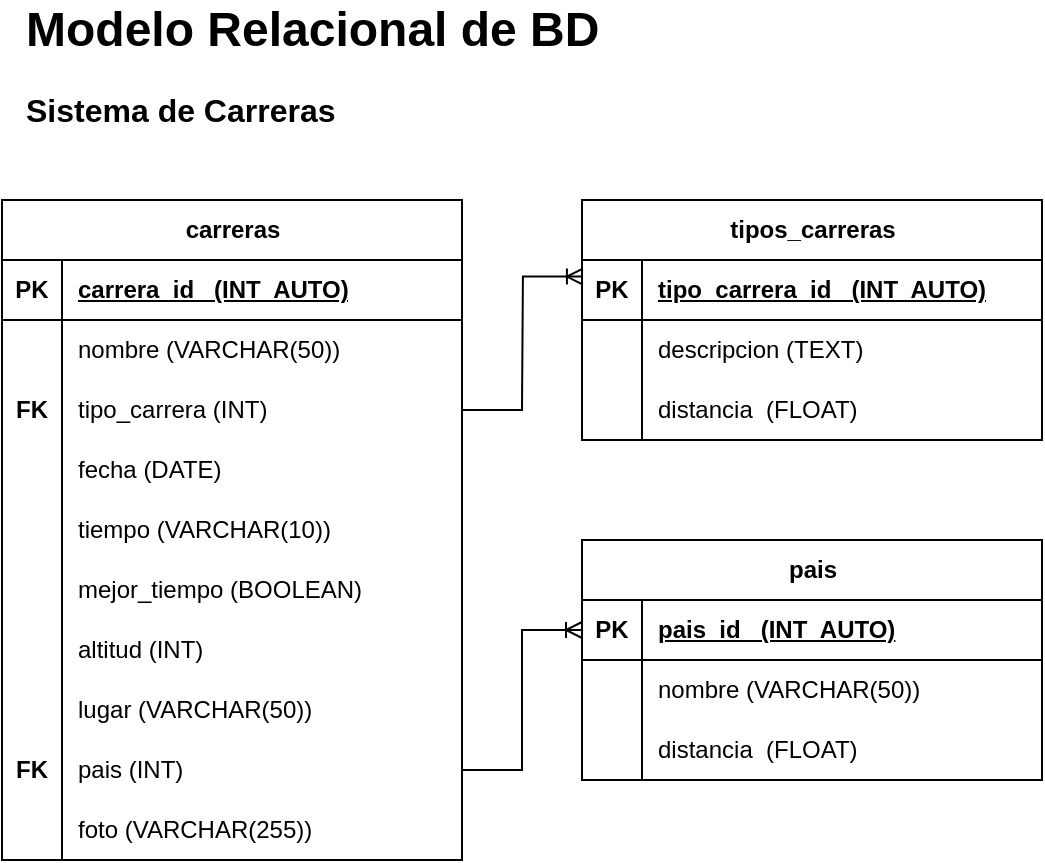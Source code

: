 <mxfile version="21.0.6" type="device"><diagram name="Página-1" id="jDg8YlMtFkrf0TcMEqTd"><mxGraphModel dx="1145" dy="639" grid="1" gridSize="10" guides="1" tooltips="1" connect="1" arrows="1" fold="1" page="1" pageScale="1" pageWidth="400" pageHeight="200" math="0" shadow="0"><root><mxCell id="0"/><mxCell id="1" parent="0"/><mxCell id="h55tZhSMLjE9AP8lGuAv-1" value="&lt;b&gt;&lt;font style=&quot;font-size: 24px;&quot;&gt;Modelo Relacional de BD&lt;/font&gt;&lt;/b&gt;" style="text;strokeColor=none;align=left;fillColor=none;html=1;verticalAlign=middle;whiteSpace=wrap;rounded=0;" parent="1" vertex="1"><mxGeometry x="20" y="20" width="320" height="30" as="geometry"/></mxCell><mxCell id="9p4zTRKNI-h3ZDQl0jaW-2" value="&lt;b&gt;&lt;font style=&quot;font-size: 16px;&quot;&gt;Sistema de Carreras&lt;/font&gt;&lt;/b&gt;" style="text;strokeColor=none;align=left;fillColor=none;html=1;verticalAlign=middle;whiteSpace=wrap;rounded=0;" vertex="1" parent="1"><mxGeometry x="20" y="60" width="320" height="30" as="geometry"/></mxCell><mxCell id="9p4zTRKNI-h3ZDQl0jaW-3" value="carreras" style="shape=table;startSize=30;container=1;collapsible=1;childLayout=tableLayout;fixedRows=1;rowLines=0;fontStyle=1;align=center;resizeLast=1;html=1;" vertex="1" parent="1"><mxGeometry x="10" y="120" width="230" height="330" as="geometry"/></mxCell><mxCell id="9p4zTRKNI-h3ZDQl0jaW-4" value="" style="shape=tableRow;horizontal=0;startSize=0;swimlaneHead=0;swimlaneBody=0;fillColor=none;collapsible=0;dropTarget=0;points=[[0,0.5],[1,0.5]];portConstraint=eastwest;top=0;left=0;right=0;bottom=1;" vertex="1" parent="9p4zTRKNI-h3ZDQl0jaW-3"><mxGeometry y="30" width="230" height="30" as="geometry"/></mxCell><mxCell id="9p4zTRKNI-h3ZDQl0jaW-5" value="PK" style="shape=partialRectangle;connectable=0;fillColor=none;top=0;left=0;bottom=0;right=0;fontStyle=1;overflow=hidden;whiteSpace=wrap;html=1;" vertex="1" parent="9p4zTRKNI-h3ZDQl0jaW-4"><mxGeometry width="30" height="30" as="geometry"><mxRectangle width="30" height="30" as="alternateBounds"/></mxGeometry></mxCell><mxCell id="9p4zTRKNI-h3ZDQl0jaW-6" value="carrera_id&amp;nbsp; &amp;nbsp;(INT&amp;nbsp; AUTO)" style="shape=partialRectangle;connectable=0;fillColor=none;top=0;left=0;bottom=0;right=0;align=left;spacingLeft=6;fontStyle=5;overflow=hidden;whiteSpace=wrap;html=1;" vertex="1" parent="9p4zTRKNI-h3ZDQl0jaW-4"><mxGeometry x="30" width="200" height="30" as="geometry"><mxRectangle width="200" height="30" as="alternateBounds"/></mxGeometry></mxCell><mxCell id="9p4zTRKNI-h3ZDQl0jaW-7" value="" style="shape=tableRow;horizontal=0;startSize=0;swimlaneHead=0;swimlaneBody=0;fillColor=none;collapsible=0;dropTarget=0;points=[[0,0.5],[1,0.5]];portConstraint=eastwest;top=0;left=0;right=0;bottom=0;" vertex="1" parent="9p4zTRKNI-h3ZDQl0jaW-3"><mxGeometry y="60" width="230" height="30" as="geometry"/></mxCell><mxCell id="9p4zTRKNI-h3ZDQl0jaW-8" value="" style="shape=partialRectangle;connectable=0;fillColor=none;top=0;left=0;bottom=0;right=0;editable=1;overflow=hidden;whiteSpace=wrap;html=1;" vertex="1" parent="9p4zTRKNI-h3ZDQl0jaW-7"><mxGeometry width="30" height="30" as="geometry"><mxRectangle width="30" height="30" as="alternateBounds"/></mxGeometry></mxCell><mxCell id="9p4zTRKNI-h3ZDQl0jaW-9" value="nombre (VARCHAR(50))" style="shape=partialRectangle;connectable=0;fillColor=none;top=0;left=0;bottom=0;right=0;align=left;spacingLeft=6;overflow=hidden;whiteSpace=wrap;html=1;" vertex="1" parent="9p4zTRKNI-h3ZDQl0jaW-7"><mxGeometry x="30" width="200" height="30" as="geometry"><mxRectangle width="200" height="30" as="alternateBounds"/></mxGeometry></mxCell><mxCell id="9p4zTRKNI-h3ZDQl0jaW-10" value="" style="shape=tableRow;horizontal=0;startSize=0;swimlaneHead=0;swimlaneBody=0;fillColor=none;collapsible=0;dropTarget=0;points=[[0,0.5],[1,0.5]];portConstraint=eastwest;top=0;left=0;right=0;bottom=0;" vertex="1" parent="9p4zTRKNI-h3ZDQl0jaW-3"><mxGeometry y="90" width="230" height="30" as="geometry"/></mxCell><mxCell id="9p4zTRKNI-h3ZDQl0jaW-11" value="&lt;b&gt;FK&lt;/b&gt;" style="shape=partialRectangle;connectable=0;fillColor=none;top=0;left=0;bottom=0;right=0;editable=1;overflow=hidden;whiteSpace=wrap;html=1;" vertex="1" parent="9p4zTRKNI-h3ZDQl0jaW-10"><mxGeometry width="30" height="30" as="geometry"><mxRectangle width="30" height="30" as="alternateBounds"/></mxGeometry></mxCell><mxCell id="9p4zTRKNI-h3ZDQl0jaW-12" value="tipo_carrera (INT)" style="shape=partialRectangle;connectable=0;fillColor=none;top=0;left=0;bottom=0;right=0;align=left;spacingLeft=6;overflow=hidden;whiteSpace=wrap;html=1;" vertex="1" parent="9p4zTRKNI-h3ZDQl0jaW-10"><mxGeometry x="30" width="200" height="30" as="geometry"><mxRectangle width="200" height="30" as="alternateBounds"/></mxGeometry></mxCell><mxCell id="9p4zTRKNI-h3ZDQl0jaW-13" value="" style="shape=tableRow;horizontal=0;startSize=0;swimlaneHead=0;swimlaneBody=0;fillColor=none;collapsible=0;dropTarget=0;points=[[0,0.5],[1,0.5]];portConstraint=eastwest;top=0;left=0;right=0;bottom=0;" vertex="1" parent="9p4zTRKNI-h3ZDQl0jaW-3"><mxGeometry y="120" width="230" height="30" as="geometry"/></mxCell><mxCell id="9p4zTRKNI-h3ZDQl0jaW-14" value="" style="shape=partialRectangle;connectable=0;fillColor=none;top=0;left=0;bottom=0;right=0;editable=1;overflow=hidden;whiteSpace=wrap;html=1;" vertex="1" parent="9p4zTRKNI-h3ZDQl0jaW-13"><mxGeometry width="30" height="30" as="geometry"><mxRectangle width="30" height="30" as="alternateBounds"/></mxGeometry></mxCell><mxCell id="9p4zTRKNI-h3ZDQl0jaW-15" value="fecha (DATE)" style="shape=partialRectangle;connectable=0;fillColor=none;top=0;left=0;bottom=0;right=0;align=left;spacingLeft=6;overflow=hidden;whiteSpace=wrap;html=1;" vertex="1" parent="9p4zTRKNI-h3ZDQl0jaW-13"><mxGeometry x="30" width="200" height="30" as="geometry"><mxRectangle width="200" height="30" as="alternateBounds"/></mxGeometry></mxCell><mxCell id="9p4zTRKNI-h3ZDQl0jaW-16" value="" style="shape=tableRow;horizontal=0;startSize=0;swimlaneHead=0;swimlaneBody=0;fillColor=none;collapsible=0;dropTarget=0;points=[[0,0.5],[1,0.5]];portConstraint=eastwest;top=0;left=0;right=0;bottom=0;" vertex="1" parent="9p4zTRKNI-h3ZDQl0jaW-3"><mxGeometry y="150" width="230" height="30" as="geometry"/></mxCell><mxCell id="9p4zTRKNI-h3ZDQl0jaW-17" value="" style="shape=partialRectangle;connectable=0;fillColor=none;top=0;left=0;bottom=0;right=0;editable=1;overflow=hidden;whiteSpace=wrap;html=1;" vertex="1" parent="9p4zTRKNI-h3ZDQl0jaW-16"><mxGeometry width="30" height="30" as="geometry"><mxRectangle width="30" height="30" as="alternateBounds"/></mxGeometry></mxCell><mxCell id="9p4zTRKNI-h3ZDQl0jaW-18" value="tiempo (VARCHAR(10))" style="shape=partialRectangle;connectable=0;fillColor=none;top=0;left=0;bottom=0;right=0;align=left;spacingLeft=6;overflow=hidden;whiteSpace=wrap;html=1;" vertex="1" parent="9p4zTRKNI-h3ZDQl0jaW-16"><mxGeometry x="30" width="200" height="30" as="geometry"><mxRectangle width="200" height="30" as="alternateBounds"/></mxGeometry></mxCell><mxCell id="9p4zTRKNI-h3ZDQl0jaW-19" value="" style="shape=tableRow;horizontal=0;startSize=0;swimlaneHead=0;swimlaneBody=0;fillColor=none;collapsible=0;dropTarget=0;points=[[0,0.5],[1,0.5]];portConstraint=eastwest;top=0;left=0;right=0;bottom=0;" vertex="1" parent="9p4zTRKNI-h3ZDQl0jaW-3"><mxGeometry y="180" width="230" height="30" as="geometry"/></mxCell><mxCell id="9p4zTRKNI-h3ZDQl0jaW-20" value="" style="shape=partialRectangle;connectable=0;fillColor=none;top=0;left=0;bottom=0;right=0;editable=1;overflow=hidden;whiteSpace=wrap;html=1;" vertex="1" parent="9p4zTRKNI-h3ZDQl0jaW-19"><mxGeometry width="30" height="30" as="geometry"><mxRectangle width="30" height="30" as="alternateBounds"/></mxGeometry></mxCell><mxCell id="9p4zTRKNI-h3ZDQl0jaW-21" value="mejor_tiempo (BOOLEAN)" style="shape=partialRectangle;connectable=0;fillColor=none;top=0;left=0;bottom=0;right=0;align=left;spacingLeft=6;overflow=hidden;whiteSpace=wrap;html=1;" vertex="1" parent="9p4zTRKNI-h3ZDQl0jaW-19"><mxGeometry x="30" width="200" height="30" as="geometry"><mxRectangle width="200" height="30" as="alternateBounds"/></mxGeometry></mxCell><mxCell id="9p4zTRKNI-h3ZDQl0jaW-22" value="" style="shape=tableRow;horizontal=0;startSize=0;swimlaneHead=0;swimlaneBody=0;fillColor=none;collapsible=0;dropTarget=0;points=[[0,0.5],[1,0.5]];portConstraint=eastwest;top=0;left=0;right=0;bottom=0;" vertex="1" parent="9p4zTRKNI-h3ZDQl0jaW-3"><mxGeometry y="210" width="230" height="30" as="geometry"/></mxCell><mxCell id="9p4zTRKNI-h3ZDQl0jaW-23" value="" style="shape=partialRectangle;connectable=0;fillColor=none;top=0;left=0;bottom=0;right=0;editable=1;overflow=hidden;whiteSpace=wrap;html=1;" vertex="1" parent="9p4zTRKNI-h3ZDQl0jaW-22"><mxGeometry width="30" height="30" as="geometry"><mxRectangle width="30" height="30" as="alternateBounds"/></mxGeometry></mxCell><mxCell id="9p4zTRKNI-h3ZDQl0jaW-24" value="altitud (INT)" style="shape=partialRectangle;connectable=0;fillColor=none;top=0;left=0;bottom=0;right=0;align=left;spacingLeft=6;overflow=hidden;whiteSpace=wrap;html=1;" vertex="1" parent="9p4zTRKNI-h3ZDQl0jaW-22"><mxGeometry x="30" width="200" height="30" as="geometry"><mxRectangle width="200" height="30" as="alternateBounds"/></mxGeometry></mxCell><mxCell id="9p4zTRKNI-h3ZDQl0jaW-25" value="" style="shape=tableRow;horizontal=0;startSize=0;swimlaneHead=0;swimlaneBody=0;fillColor=none;collapsible=0;dropTarget=0;points=[[0,0.5],[1,0.5]];portConstraint=eastwest;top=0;left=0;right=0;bottom=0;" vertex="1" parent="9p4zTRKNI-h3ZDQl0jaW-3"><mxGeometry y="240" width="230" height="30" as="geometry"/></mxCell><mxCell id="9p4zTRKNI-h3ZDQl0jaW-26" value="" style="shape=partialRectangle;connectable=0;fillColor=none;top=0;left=0;bottom=0;right=0;editable=1;overflow=hidden;whiteSpace=wrap;html=1;" vertex="1" parent="9p4zTRKNI-h3ZDQl0jaW-25"><mxGeometry width="30" height="30" as="geometry"><mxRectangle width="30" height="30" as="alternateBounds"/></mxGeometry></mxCell><mxCell id="9p4zTRKNI-h3ZDQl0jaW-27" value="lugar (VARCHAR(50))" style="shape=partialRectangle;connectable=0;fillColor=none;top=0;left=0;bottom=0;right=0;align=left;spacingLeft=6;overflow=hidden;whiteSpace=wrap;html=1;" vertex="1" parent="9p4zTRKNI-h3ZDQl0jaW-25"><mxGeometry x="30" width="200" height="30" as="geometry"><mxRectangle width="200" height="30" as="alternateBounds"/></mxGeometry></mxCell><mxCell id="9p4zTRKNI-h3ZDQl0jaW-28" value="" style="shape=tableRow;horizontal=0;startSize=0;swimlaneHead=0;swimlaneBody=0;fillColor=none;collapsible=0;dropTarget=0;points=[[0,0.5],[1,0.5]];portConstraint=eastwest;top=0;left=0;right=0;bottom=0;" vertex="1" parent="9p4zTRKNI-h3ZDQl0jaW-3"><mxGeometry y="270" width="230" height="30" as="geometry"/></mxCell><mxCell id="9p4zTRKNI-h3ZDQl0jaW-29" value="&lt;b&gt;FK&lt;/b&gt;" style="shape=partialRectangle;connectable=0;fillColor=none;top=0;left=0;bottom=0;right=0;editable=1;overflow=hidden;whiteSpace=wrap;html=1;" vertex="1" parent="9p4zTRKNI-h3ZDQl0jaW-28"><mxGeometry width="30" height="30" as="geometry"><mxRectangle width="30" height="30" as="alternateBounds"/></mxGeometry></mxCell><mxCell id="9p4zTRKNI-h3ZDQl0jaW-30" value="pais (INT)" style="shape=partialRectangle;connectable=0;fillColor=none;top=0;left=0;bottom=0;right=0;align=left;spacingLeft=6;overflow=hidden;whiteSpace=wrap;html=1;" vertex="1" parent="9p4zTRKNI-h3ZDQl0jaW-28"><mxGeometry x="30" width="200" height="30" as="geometry"><mxRectangle width="200" height="30" as="alternateBounds"/></mxGeometry></mxCell><mxCell id="9p4zTRKNI-h3ZDQl0jaW-31" value="" style="shape=tableRow;horizontal=0;startSize=0;swimlaneHead=0;swimlaneBody=0;fillColor=none;collapsible=0;dropTarget=0;points=[[0,0.5],[1,0.5]];portConstraint=eastwest;top=0;left=0;right=0;bottom=0;" vertex="1" parent="9p4zTRKNI-h3ZDQl0jaW-3"><mxGeometry y="300" width="230" height="30" as="geometry"/></mxCell><mxCell id="9p4zTRKNI-h3ZDQl0jaW-32" value="" style="shape=partialRectangle;connectable=0;fillColor=none;top=0;left=0;bottom=0;right=0;editable=1;overflow=hidden;whiteSpace=wrap;html=1;" vertex="1" parent="9p4zTRKNI-h3ZDQl0jaW-31"><mxGeometry width="30" height="30" as="geometry"><mxRectangle width="30" height="30" as="alternateBounds"/></mxGeometry></mxCell><mxCell id="9p4zTRKNI-h3ZDQl0jaW-33" value="foto (VARCHAR(255))" style="shape=partialRectangle;connectable=0;fillColor=none;top=0;left=0;bottom=0;right=0;align=left;spacingLeft=6;overflow=hidden;whiteSpace=wrap;html=1;" vertex="1" parent="9p4zTRKNI-h3ZDQl0jaW-31"><mxGeometry x="30" width="200" height="30" as="geometry"><mxRectangle width="200" height="30" as="alternateBounds"/></mxGeometry></mxCell><mxCell id="9p4zTRKNI-h3ZDQl0jaW-34" value="tipos_carreras" style="shape=table;startSize=30;container=1;collapsible=1;childLayout=tableLayout;fixedRows=1;rowLines=0;fontStyle=1;align=center;resizeLast=1;html=1;" vertex="1" parent="1"><mxGeometry x="300" y="120" width="230" height="120" as="geometry"/></mxCell><mxCell id="9p4zTRKNI-h3ZDQl0jaW-35" value="" style="shape=tableRow;horizontal=0;startSize=0;swimlaneHead=0;swimlaneBody=0;fillColor=none;collapsible=0;dropTarget=0;points=[[0,0.5],[1,0.5]];portConstraint=eastwest;top=0;left=0;right=0;bottom=1;" vertex="1" parent="9p4zTRKNI-h3ZDQl0jaW-34"><mxGeometry y="30" width="230" height="30" as="geometry"/></mxCell><mxCell id="9p4zTRKNI-h3ZDQl0jaW-36" value="PK" style="shape=partialRectangle;connectable=0;fillColor=none;top=0;left=0;bottom=0;right=0;fontStyle=1;overflow=hidden;whiteSpace=wrap;html=1;" vertex="1" parent="9p4zTRKNI-h3ZDQl0jaW-35"><mxGeometry width="30" height="30" as="geometry"><mxRectangle width="30" height="30" as="alternateBounds"/></mxGeometry></mxCell><mxCell id="9p4zTRKNI-h3ZDQl0jaW-37" value="tipo_carrera_id&amp;nbsp; &amp;nbsp;(INT&amp;nbsp; AUTO)" style="shape=partialRectangle;connectable=0;fillColor=none;top=0;left=0;bottom=0;right=0;align=left;spacingLeft=6;fontStyle=5;overflow=hidden;whiteSpace=wrap;html=1;" vertex="1" parent="9p4zTRKNI-h3ZDQl0jaW-35"><mxGeometry x="30" width="200" height="30" as="geometry"><mxRectangle width="200" height="30" as="alternateBounds"/></mxGeometry></mxCell><mxCell id="9p4zTRKNI-h3ZDQl0jaW-38" value="" style="shape=tableRow;horizontal=0;startSize=0;swimlaneHead=0;swimlaneBody=0;fillColor=none;collapsible=0;dropTarget=0;points=[[0,0.5],[1,0.5]];portConstraint=eastwest;top=0;left=0;right=0;bottom=0;" vertex="1" parent="9p4zTRKNI-h3ZDQl0jaW-34"><mxGeometry y="60" width="230" height="30" as="geometry"/></mxCell><mxCell id="9p4zTRKNI-h3ZDQl0jaW-39" value="" style="shape=partialRectangle;connectable=0;fillColor=none;top=0;left=0;bottom=0;right=0;editable=1;overflow=hidden;whiteSpace=wrap;html=1;" vertex="1" parent="9p4zTRKNI-h3ZDQl0jaW-38"><mxGeometry width="30" height="30" as="geometry"><mxRectangle width="30" height="30" as="alternateBounds"/></mxGeometry></mxCell><mxCell id="9p4zTRKNI-h3ZDQl0jaW-40" value="descripcion (TEXT)" style="shape=partialRectangle;connectable=0;fillColor=none;top=0;left=0;bottom=0;right=0;align=left;spacingLeft=6;overflow=hidden;whiteSpace=wrap;html=1;" vertex="1" parent="9p4zTRKNI-h3ZDQl0jaW-38"><mxGeometry x="30" width="200" height="30" as="geometry"><mxRectangle width="200" height="30" as="alternateBounds"/></mxGeometry></mxCell><mxCell id="9p4zTRKNI-h3ZDQl0jaW-41" value="" style="shape=tableRow;horizontal=0;startSize=0;swimlaneHead=0;swimlaneBody=0;fillColor=none;collapsible=0;dropTarget=0;points=[[0,0.5],[1,0.5]];portConstraint=eastwest;top=0;left=0;right=0;bottom=0;" vertex="1" parent="9p4zTRKNI-h3ZDQl0jaW-34"><mxGeometry y="90" width="230" height="30" as="geometry"/></mxCell><mxCell id="9p4zTRKNI-h3ZDQl0jaW-42" value="" style="shape=partialRectangle;connectable=0;fillColor=none;top=0;left=0;bottom=0;right=0;editable=1;overflow=hidden;whiteSpace=wrap;html=1;" vertex="1" parent="9p4zTRKNI-h3ZDQl0jaW-41"><mxGeometry width="30" height="30" as="geometry"><mxRectangle width="30" height="30" as="alternateBounds"/></mxGeometry></mxCell><mxCell id="9p4zTRKNI-h3ZDQl0jaW-43" value="distancia&amp;nbsp; (FLOAT)" style="shape=partialRectangle;connectable=0;fillColor=none;top=0;left=0;bottom=0;right=0;align=left;spacingLeft=6;overflow=hidden;whiteSpace=wrap;html=1;" vertex="1" parent="9p4zTRKNI-h3ZDQl0jaW-41"><mxGeometry x="30" width="200" height="30" as="geometry"><mxRectangle width="200" height="30" as="alternateBounds"/></mxGeometry></mxCell><mxCell id="9p4zTRKNI-h3ZDQl0jaW-65" value="pais" style="shape=table;startSize=30;container=1;collapsible=1;childLayout=tableLayout;fixedRows=1;rowLines=0;fontStyle=1;align=center;resizeLast=1;html=1;" vertex="1" parent="1"><mxGeometry x="300" y="290" width="230" height="120" as="geometry"/></mxCell><mxCell id="9p4zTRKNI-h3ZDQl0jaW-66" value="" style="shape=tableRow;horizontal=0;startSize=0;swimlaneHead=0;swimlaneBody=0;fillColor=none;collapsible=0;dropTarget=0;points=[[0,0.5],[1,0.5]];portConstraint=eastwest;top=0;left=0;right=0;bottom=1;" vertex="1" parent="9p4zTRKNI-h3ZDQl0jaW-65"><mxGeometry y="30" width="230" height="30" as="geometry"/></mxCell><mxCell id="9p4zTRKNI-h3ZDQl0jaW-67" value="PK" style="shape=partialRectangle;connectable=0;fillColor=none;top=0;left=0;bottom=0;right=0;fontStyle=1;overflow=hidden;whiteSpace=wrap;html=1;" vertex="1" parent="9p4zTRKNI-h3ZDQl0jaW-66"><mxGeometry width="30" height="30" as="geometry"><mxRectangle width="30" height="30" as="alternateBounds"/></mxGeometry></mxCell><mxCell id="9p4zTRKNI-h3ZDQl0jaW-68" value="pais_id&amp;nbsp; &amp;nbsp;(INT&amp;nbsp; AUTO)" style="shape=partialRectangle;connectable=0;fillColor=none;top=0;left=0;bottom=0;right=0;align=left;spacingLeft=6;fontStyle=5;overflow=hidden;whiteSpace=wrap;html=1;" vertex="1" parent="9p4zTRKNI-h3ZDQl0jaW-66"><mxGeometry x="30" width="200" height="30" as="geometry"><mxRectangle width="200" height="30" as="alternateBounds"/></mxGeometry></mxCell><mxCell id="9p4zTRKNI-h3ZDQl0jaW-69" value="" style="shape=tableRow;horizontal=0;startSize=0;swimlaneHead=0;swimlaneBody=0;fillColor=none;collapsible=0;dropTarget=0;points=[[0,0.5],[1,0.5]];portConstraint=eastwest;top=0;left=0;right=0;bottom=0;" vertex="1" parent="9p4zTRKNI-h3ZDQl0jaW-65"><mxGeometry y="60" width="230" height="30" as="geometry"/></mxCell><mxCell id="9p4zTRKNI-h3ZDQl0jaW-70" value="" style="shape=partialRectangle;connectable=0;fillColor=none;top=0;left=0;bottom=0;right=0;editable=1;overflow=hidden;whiteSpace=wrap;html=1;" vertex="1" parent="9p4zTRKNI-h3ZDQl0jaW-69"><mxGeometry width="30" height="30" as="geometry"><mxRectangle width="30" height="30" as="alternateBounds"/></mxGeometry></mxCell><mxCell id="9p4zTRKNI-h3ZDQl0jaW-71" value="nombre (VARCHAR(50))" style="shape=partialRectangle;connectable=0;fillColor=none;top=0;left=0;bottom=0;right=0;align=left;spacingLeft=6;overflow=hidden;whiteSpace=wrap;html=1;" vertex="1" parent="9p4zTRKNI-h3ZDQl0jaW-69"><mxGeometry x="30" width="200" height="30" as="geometry"><mxRectangle width="200" height="30" as="alternateBounds"/></mxGeometry></mxCell><mxCell id="9p4zTRKNI-h3ZDQl0jaW-72" value="" style="shape=tableRow;horizontal=0;startSize=0;swimlaneHead=0;swimlaneBody=0;fillColor=none;collapsible=0;dropTarget=0;points=[[0,0.5],[1,0.5]];portConstraint=eastwest;top=0;left=0;right=0;bottom=0;" vertex="1" parent="9p4zTRKNI-h3ZDQl0jaW-65"><mxGeometry y="90" width="230" height="30" as="geometry"/></mxCell><mxCell id="9p4zTRKNI-h3ZDQl0jaW-73" value="" style="shape=partialRectangle;connectable=0;fillColor=none;top=0;left=0;bottom=0;right=0;editable=1;overflow=hidden;whiteSpace=wrap;html=1;" vertex="1" parent="9p4zTRKNI-h3ZDQl0jaW-72"><mxGeometry width="30" height="30" as="geometry"><mxRectangle width="30" height="30" as="alternateBounds"/></mxGeometry></mxCell><mxCell id="9p4zTRKNI-h3ZDQl0jaW-74" value="distancia&amp;nbsp; (FLOAT)" style="shape=partialRectangle;connectable=0;fillColor=none;top=0;left=0;bottom=0;right=0;align=left;spacingLeft=6;overflow=hidden;whiteSpace=wrap;html=1;" vertex="1" parent="9p4zTRKNI-h3ZDQl0jaW-72"><mxGeometry x="30" width="200" height="30" as="geometry"><mxRectangle width="200" height="30" as="alternateBounds"/></mxGeometry></mxCell><mxCell id="9p4zTRKNI-h3ZDQl0jaW-75" value="" style="edgeStyle=entityRelationEdgeStyle;fontSize=12;html=1;endArrow=ERoneToMany;rounded=0;exitX=1;exitY=0.5;exitDx=0;exitDy=0;entryX=0.002;entryY=0.276;entryDx=0;entryDy=0;entryPerimeter=0;" edge="1" parent="1" source="9p4zTRKNI-h3ZDQl0jaW-10" target="9p4zTRKNI-h3ZDQl0jaW-35"><mxGeometry width="100" height="100" relative="1" as="geometry"><mxPoint x="250" y="300" as="sourcePoint"/><mxPoint x="350" y="200" as="targetPoint"/></mxGeometry></mxCell><mxCell id="9p4zTRKNI-h3ZDQl0jaW-76" value="" style="edgeStyle=entityRelationEdgeStyle;fontSize=12;html=1;endArrow=ERoneToMany;rounded=0;exitX=1;exitY=0.5;exitDx=0;exitDy=0;entryX=0;entryY=0.5;entryDx=0;entryDy=0;" edge="1" parent="1" source="9p4zTRKNI-h3ZDQl0jaW-28" target="9p4zTRKNI-h3ZDQl0jaW-66"><mxGeometry width="100" height="100" relative="1" as="geometry"><mxPoint x="260" y="310" as="sourcePoint"/><mxPoint x="360" y="210" as="targetPoint"/></mxGeometry></mxCell></root></mxGraphModel></diagram></mxfile>